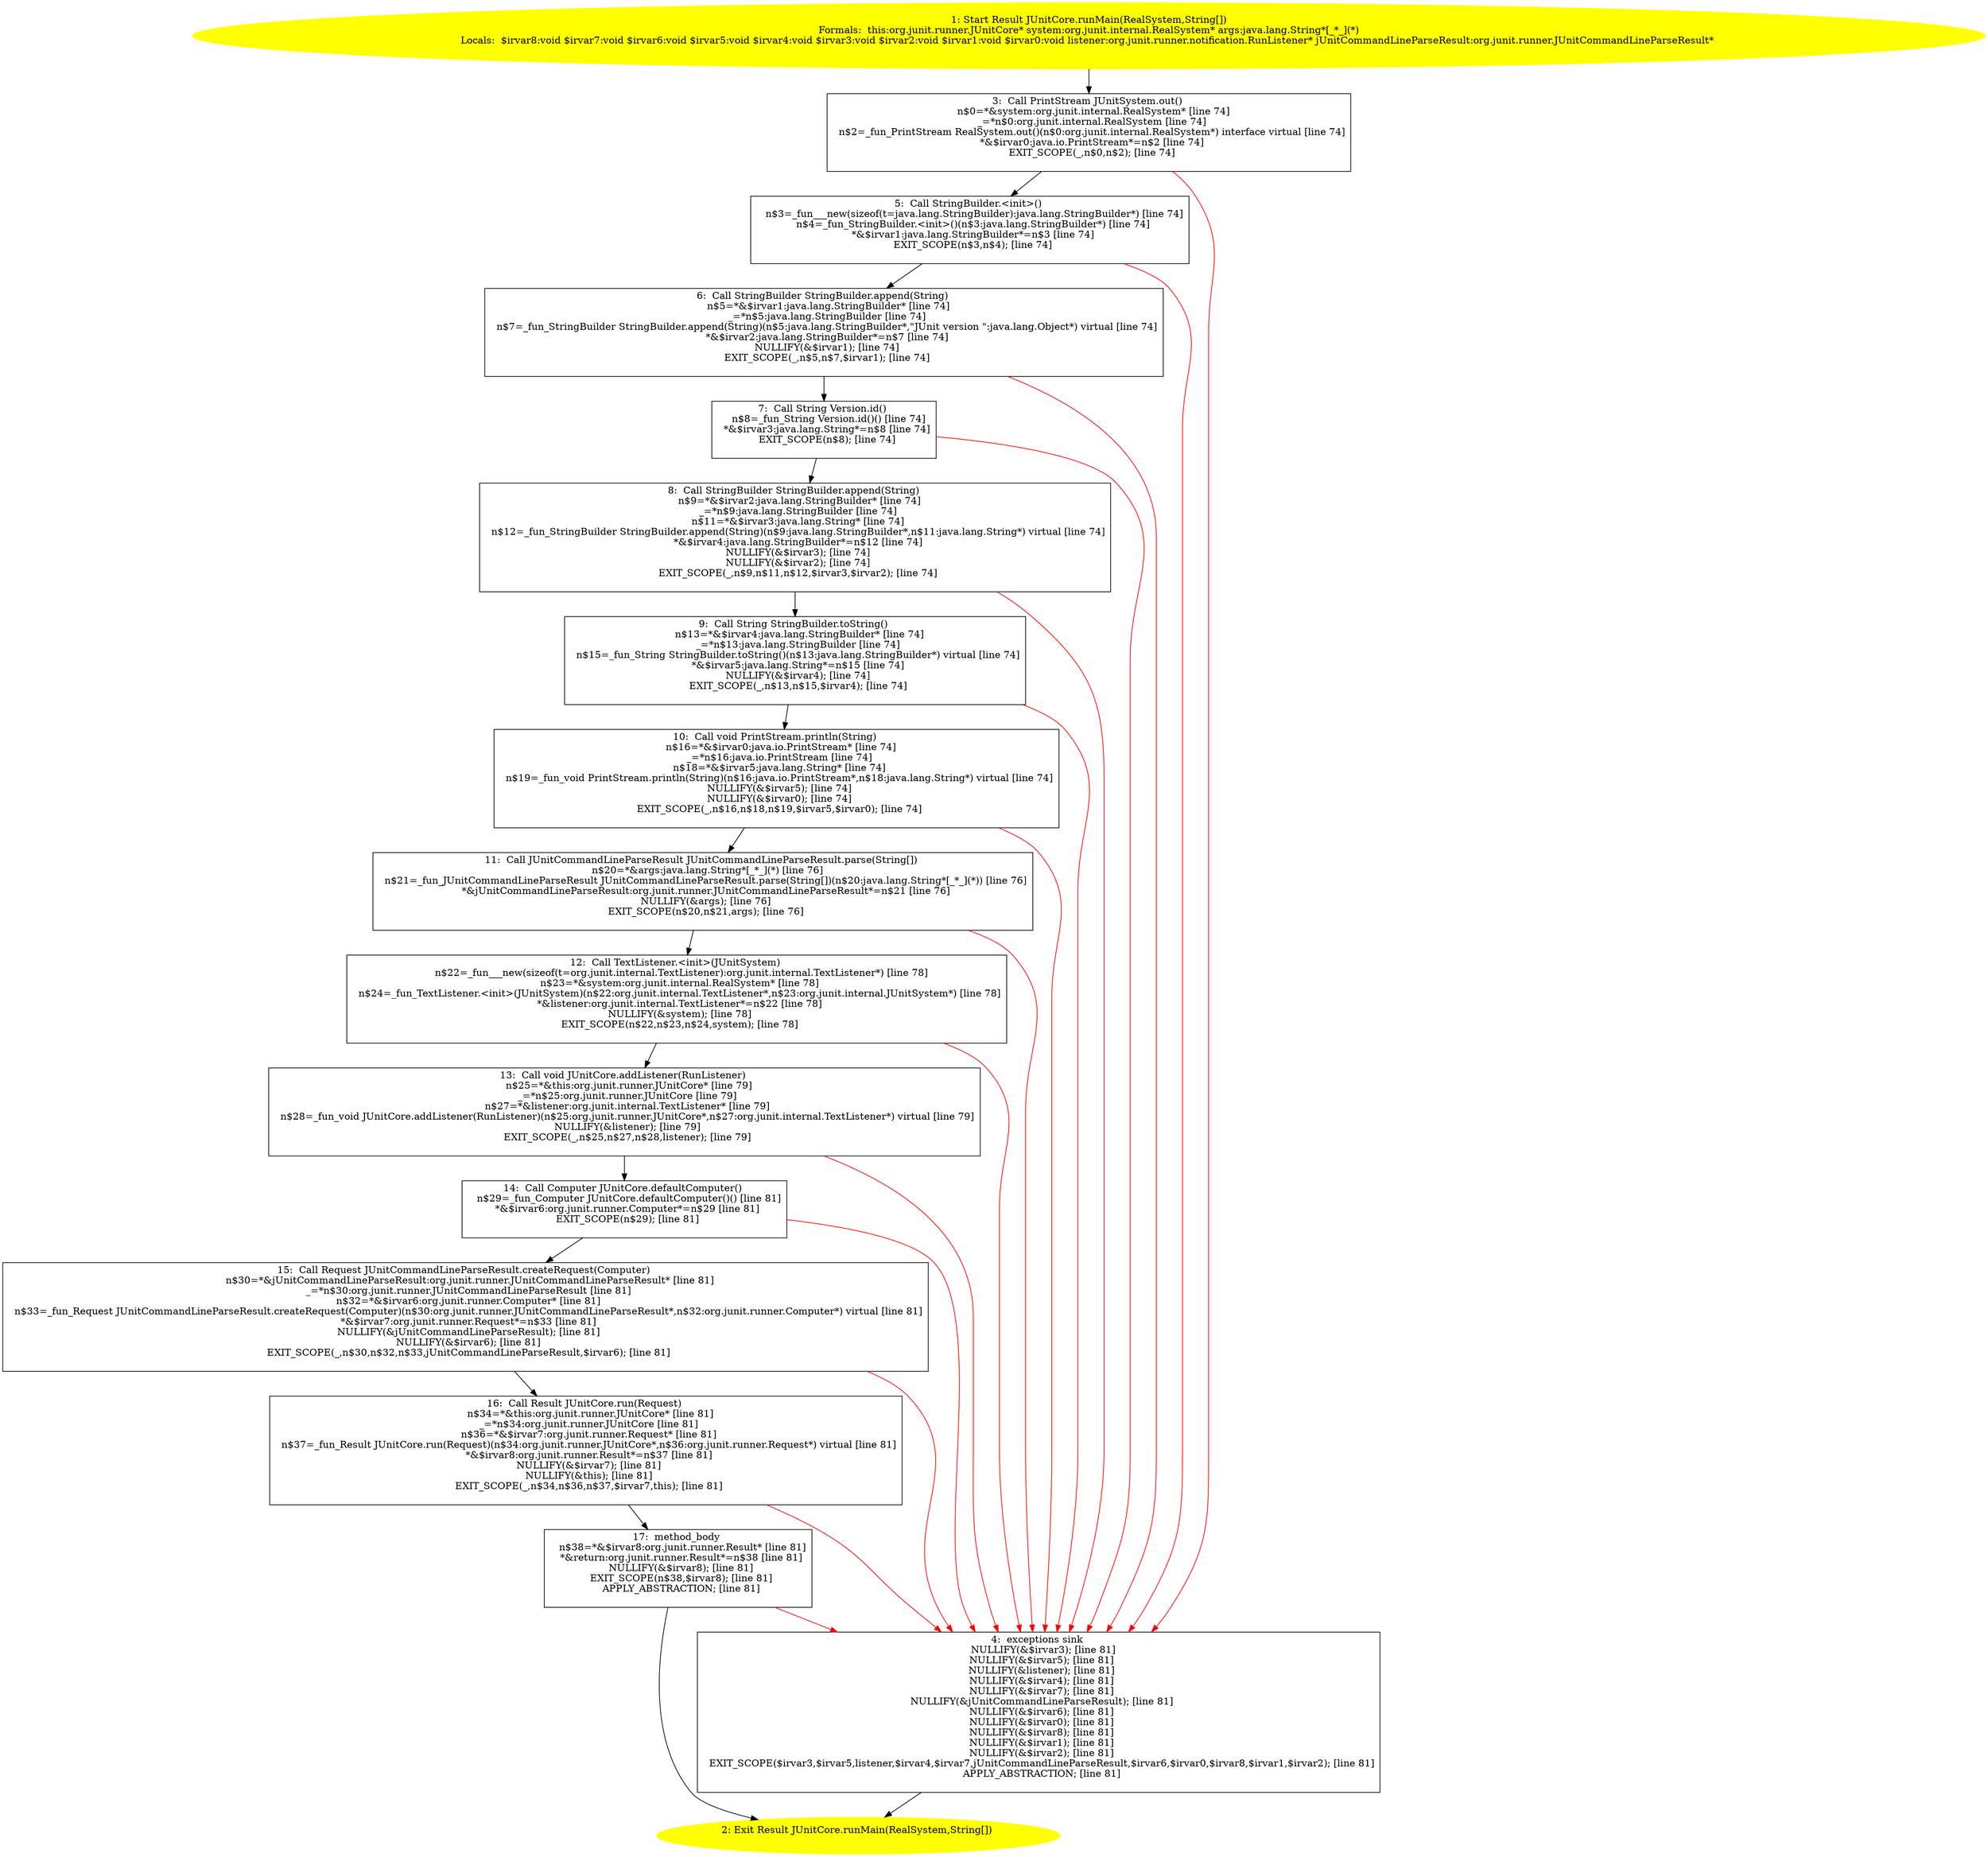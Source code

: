 /* @generated */
digraph cfg {
"org.junit.runner.JUnitCore.runMain(org.junit.internal.RealSystem,java.lang.String[]):org.junit.runne.338db25d4be64a245558e58b10407675_1" [label="1: Start Result JUnitCore.runMain(RealSystem,String[])\nFormals:  this:org.junit.runner.JUnitCore* system:org.junit.internal.RealSystem* args:java.lang.String*[_*_](*)\nLocals:  $irvar8:void $irvar7:void $irvar6:void $irvar5:void $irvar4:void $irvar3:void $irvar2:void $irvar1:void $irvar0:void listener:org.junit.runner.notification.RunListener* jUnitCommandLineParseResult:org.junit.runner.JUnitCommandLineParseResult* \n  " color=yellow style=filled]
	

	 "org.junit.runner.JUnitCore.runMain(org.junit.internal.RealSystem,java.lang.String[]):org.junit.runne.338db25d4be64a245558e58b10407675_1" -> "org.junit.runner.JUnitCore.runMain(org.junit.internal.RealSystem,java.lang.String[]):org.junit.runne.338db25d4be64a245558e58b10407675_3" ;
"org.junit.runner.JUnitCore.runMain(org.junit.internal.RealSystem,java.lang.String[]):org.junit.runne.338db25d4be64a245558e58b10407675_2" [label="2: Exit Result JUnitCore.runMain(RealSystem,String[]) \n  " color=yellow style=filled]
	

"org.junit.runner.JUnitCore.runMain(org.junit.internal.RealSystem,java.lang.String[]):org.junit.runne.338db25d4be64a245558e58b10407675_3" [label="3:  Call PrintStream JUnitSystem.out() \n   n$0=*&system:org.junit.internal.RealSystem* [line 74]\n  _=*n$0:org.junit.internal.RealSystem [line 74]\n  n$2=_fun_PrintStream RealSystem.out()(n$0:org.junit.internal.RealSystem*) interface virtual [line 74]\n  *&$irvar0:java.io.PrintStream*=n$2 [line 74]\n  EXIT_SCOPE(_,n$0,n$2); [line 74]\n " shape="box"]
	

	 "org.junit.runner.JUnitCore.runMain(org.junit.internal.RealSystem,java.lang.String[]):org.junit.runne.338db25d4be64a245558e58b10407675_3" -> "org.junit.runner.JUnitCore.runMain(org.junit.internal.RealSystem,java.lang.String[]):org.junit.runne.338db25d4be64a245558e58b10407675_5" ;
	 "org.junit.runner.JUnitCore.runMain(org.junit.internal.RealSystem,java.lang.String[]):org.junit.runne.338db25d4be64a245558e58b10407675_3" -> "org.junit.runner.JUnitCore.runMain(org.junit.internal.RealSystem,java.lang.String[]):org.junit.runne.338db25d4be64a245558e58b10407675_4" [color="red" ];
"org.junit.runner.JUnitCore.runMain(org.junit.internal.RealSystem,java.lang.String[]):org.junit.runne.338db25d4be64a245558e58b10407675_4" [label="4:  exceptions sink \n   NULLIFY(&$irvar3); [line 81]\n  NULLIFY(&$irvar5); [line 81]\n  NULLIFY(&listener); [line 81]\n  NULLIFY(&$irvar4); [line 81]\n  NULLIFY(&$irvar7); [line 81]\n  NULLIFY(&jUnitCommandLineParseResult); [line 81]\n  NULLIFY(&$irvar6); [line 81]\n  NULLIFY(&$irvar0); [line 81]\n  NULLIFY(&$irvar8); [line 81]\n  NULLIFY(&$irvar1); [line 81]\n  NULLIFY(&$irvar2); [line 81]\n  EXIT_SCOPE($irvar3,$irvar5,listener,$irvar4,$irvar7,jUnitCommandLineParseResult,$irvar6,$irvar0,$irvar8,$irvar1,$irvar2); [line 81]\n  APPLY_ABSTRACTION; [line 81]\n " shape="box"]
	

	 "org.junit.runner.JUnitCore.runMain(org.junit.internal.RealSystem,java.lang.String[]):org.junit.runne.338db25d4be64a245558e58b10407675_4" -> "org.junit.runner.JUnitCore.runMain(org.junit.internal.RealSystem,java.lang.String[]):org.junit.runne.338db25d4be64a245558e58b10407675_2" ;
"org.junit.runner.JUnitCore.runMain(org.junit.internal.RealSystem,java.lang.String[]):org.junit.runne.338db25d4be64a245558e58b10407675_5" [label="5:  Call StringBuilder.<init>() \n   n$3=_fun___new(sizeof(t=java.lang.StringBuilder):java.lang.StringBuilder*) [line 74]\n  n$4=_fun_StringBuilder.<init>()(n$3:java.lang.StringBuilder*) [line 74]\n  *&$irvar1:java.lang.StringBuilder*=n$3 [line 74]\n  EXIT_SCOPE(n$3,n$4); [line 74]\n " shape="box"]
	

	 "org.junit.runner.JUnitCore.runMain(org.junit.internal.RealSystem,java.lang.String[]):org.junit.runne.338db25d4be64a245558e58b10407675_5" -> "org.junit.runner.JUnitCore.runMain(org.junit.internal.RealSystem,java.lang.String[]):org.junit.runne.338db25d4be64a245558e58b10407675_6" ;
	 "org.junit.runner.JUnitCore.runMain(org.junit.internal.RealSystem,java.lang.String[]):org.junit.runne.338db25d4be64a245558e58b10407675_5" -> "org.junit.runner.JUnitCore.runMain(org.junit.internal.RealSystem,java.lang.String[]):org.junit.runne.338db25d4be64a245558e58b10407675_4" [color="red" ];
"org.junit.runner.JUnitCore.runMain(org.junit.internal.RealSystem,java.lang.String[]):org.junit.runne.338db25d4be64a245558e58b10407675_6" [label="6:  Call StringBuilder StringBuilder.append(String) \n   n$5=*&$irvar1:java.lang.StringBuilder* [line 74]\n  _=*n$5:java.lang.StringBuilder [line 74]\n  n$7=_fun_StringBuilder StringBuilder.append(String)(n$5:java.lang.StringBuilder*,\"JUnit version \":java.lang.Object*) virtual [line 74]\n  *&$irvar2:java.lang.StringBuilder*=n$7 [line 74]\n  NULLIFY(&$irvar1); [line 74]\n  EXIT_SCOPE(_,n$5,n$7,$irvar1); [line 74]\n " shape="box"]
	

	 "org.junit.runner.JUnitCore.runMain(org.junit.internal.RealSystem,java.lang.String[]):org.junit.runne.338db25d4be64a245558e58b10407675_6" -> "org.junit.runner.JUnitCore.runMain(org.junit.internal.RealSystem,java.lang.String[]):org.junit.runne.338db25d4be64a245558e58b10407675_7" ;
	 "org.junit.runner.JUnitCore.runMain(org.junit.internal.RealSystem,java.lang.String[]):org.junit.runne.338db25d4be64a245558e58b10407675_6" -> "org.junit.runner.JUnitCore.runMain(org.junit.internal.RealSystem,java.lang.String[]):org.junit.runne.338db25d4be64a245558e58b10407675_4" [color="red" ];
"org.junit.runner.JUnitCore.runMain(org.junit.internal.RealSystem,java.lang.String[]):org.junit.runne.338db25d4be64a245558e58b10407675_7" [label="7:  Call String Version.id() \n   n$8=_fun_String Version.id()() [line 74]\n  *&$irvar3:java.lang.String*=n$8 [line 74]\n  EXIT_SCOPE(n$8); [line 74]\n " shape="box"]
	

	 "org.junit.runner.JUnitCore.runMain(org.junit.internal.RealSystem,java.lang.String[]):org.junit.runne.338db25d4be64a245558e58b10407675_7" -> "org.junit.runner.JUnitCore.runMain(org.junit.internal.RealSystem,java.lang.String[]):org.junit.runne.338db25d4be64a245558e58b10407675_8" ;
	 "org.junit.runner.JUnitCore.runMain(org.junit.internal.RealSystem,java.lang.String[]):org.junit.runne.338db25d4be64a245558e58b10407675_7" -> "org.junit.runner.JUnitCore.runMain(org.junit.internal.RealSystem,java.lang.String[]):org.junit.runne.338db25d4be64a245558e58b10407675_4" [color="red" ];
"org.junit.runner.JUnitCore.runMain(org.junit.internal.RealSystem,java.lang.String[]):org.junit.runne.338db25d4be64a245558e58b10407675_8" [label="8:  Call StringBuilder StringBuilder.append(String) \n   n$9=*&$irvar2:java.lang.StringBuilder* [line 74]\n  _=*n$9:java.lang.StringBuilder [line 74]\n  n$11=*&$irvar3:java.lang.String* [line 74]\n  n$12=_fun_StringBuilder StringBuilder.append(String)(n$9:java.lang.StringBuilder*,n$11:java.lang.String*) virtual [line 74]\n  *&$irvar4:java.lang.StringBuilder*=n$12 [line 74]\n  NULLIFY(&$irvar3); [line 74]\n  NULLIFY(&$irvar2); [line 74]\n  EXIT_SCOPE(_,n$9,n$11,n$12,$irvar3,$irvar2); [line 74]\n " shape="box"]
	

	 "org.junit.runner.JUnitCore.runMain(org.junit.internal.RealSystem,java.lang.String[]):org.junit.runne.338db25d4be64a245558e58b10407675_8" -> "org.junit.runner.JUnitCore.runMain(org.junit.internal.RealSystem,java.lang.String[]):org.junit.runne.338db25d4be64a245558e58b10407675_9" ;
	 "org.junit.runner.JUnitCore.runMain(org.junit.internal.RealSystem,java.lang.String[]):org.junit.runne.338db25d4be64a245558e58b10407675_8" -> "org.junit.runner.JUnitCore.runMain(org.junit.internal.RealSystem,java.lang.String[]):org.junit.runne.338db25d4be64a245558e58b10407675_4" [color="red" ];
"org.junit.runner.JUnitCore.runMain(org.junit.internal.RealSystem,java.lang.String[]):org.junit.runne.338db25d4be64a245558e58b10407675_9" [label="9:  Call String StringBuilder.toString() \n   n$13=*&$irvar4:java.lang.StringBuilder* [line 74]\n  _=*n$13:java.lang.StringBuilder [line 74]\n  n$15=_fun_String StringBuilder.toString()(n$13:java.lang.StringBuilder*) virtual [line 74]\n  *&$irvar5:java.lang.String*=n$15 [line 74]\n  NULLIFY(&$irvar4); [line 74]\n  EXIT_SCOPE(_,n$13,n$15,$irvar4); [line 74]\n " shape="box"]
	

	 "org.junit.runner.JUnitCore.runMain(org.junit.internal.RealSystem,java.lang.String[]):org.junit.runne.338db25d4be64a245558e58b10407675_9" -> "org.junit.runner.JUnitCore.runMain(org.junit.internal.RealSystem,java.lang.String[]):org.junit.runne.338db25d4be64a245558e58b10407675_10" ;
	 "org.junit.runner.JUnitCore.runMain(org.junit.internal.RealSystem,java.lang.String[]):org.junit.runne.338db25d4be64a245558e58b10407675_9" -> "org.junit.runner.JUnitCore.runMain(org.junit.internal.RealSystem,java.lang.String[]):org.junit.runne.338db25d4be64a245558e58b10407675_4" [color="red" ];
"org.junit.runner.JUnitCore.runMain(org.junit.internal.RealSystem,java.lang.String[]):org.junit.runne.338db25d4be64a245558e58b10407675_10" [label="10:  Call void PrintStream.println(String) \n   n$16=*&$irvar0:java.io.PrintStream* [line 74]\n  _=*n$16:java.io.PrintStream [line 74]\n  n$18=*&$irvar5:java.lang.String* [line 74]\n  n$19=_fun_void PrintStream.println(String)(n$16:java.io.PrintStream*,n$18:java.lang.String*) virtual [line 74]\n  NULLIFY(&$irvar5); [line 74]\n  NULLIFY(&$irvar0); [line 74]\n  EXIT_SCOPE(_,n$16,n$18,n$19,$irvar5,$irvar0); [line 74]\n " shape="box"]
	

	 "org.junit.runner.JUnitCore.runMain(org.junit.internal.RealSystem,java.lang.String[]):org.junit.runne.338db25d4be64a245558e58b10407675_10" -> "org.junit.runner.JUnitCore.runMain(org.junit.internal.RealSystem,java.lang.String[]):org.junit.runne.338db25d4be64a245558e58b10407675_11" ;
	 "org.junit.runner.JUnitCore.runMain(org.junit.internal.RealSystem,java.lang.String[]):org.junit.runne.338db25d4be64a245558e58b10407675_10" -> "org.junit.runner.JUnitCore.runMain(org.junit.internal.RealSystem,java.lang.String[]):org.junit.runne.338db25d4be64a245558e58b10407675_4" [color="red" ];
"org.junit.runner.JUnitCore.runMain(org.junit.internal.RealSystem,java.lang.String[]):org.junit.runne.338db25d4be64a245558e58b10407675_11" [label="11:  Call JUnitCommandLineParseResult JUnitCommandLineParseResult.parse(String[]) \n   n$20=*&args:java.lang.String*[_*_](*) [line 76]\n  n$21=_fun_JUnitCommandLineParseResult JUnitCommandLineParseResult.parse(String[])(n$20:java.lang.String*[_*_](*)) [line 76]\n  *&jUnitCommandLineParseResult:org.junit.runner.JUnitCommandLineParseResult*=n$21 [line 76]\n  NULLIFY(&args); [line 76]\n  EXIT_SCOPE(n$20,n$21,args); [line 76]\n " shape="box"]
	

	 "org.junit.runner.JUnitCore.runMain(org.junit.internal.RealSystem,java.lang.String[]):org.junit.runne.338db25d4be64a245558e58b10407675_11" -> "org.junit.runner.JUnitCore.runMain(org.junit.internal.RealSystem,java.lang.String[]):org.junit.runne.338db25d4be64a245558e58b10407675_12" ;
	 "org.junit.runner.JUnitCore.runMain(org.junit.internal.RealSystem,java.lang.String[]):org.junit.runne.338db25d4be64a245558e58b10407675_11" -> "org.junit.runner.JUnitCore.runMain(org.junit.internal.RealSystem,java.lang.String[]):org.junit.runne.338db25d4be64a245558e58b10407675_4" [color="red" ];
"org.junit.runner.JUnitCore.runMain(org.junit.internal.RealSystem,java.lang.String[]):org.junit.runne.338db25d4be64a245558e58b10407675_12" [label="12:  Call TextListener.<init>(JUnitSystem) \n   n$22=_fun___new(sizeof(t=org.junit.internal.TextListener):org.junit.internal.TextListener*) [line 78]\n  n$23=*&system:org.junit.internal.RealSystem* [line 78]\n  n$24=_fun_TextListener.<init>(JUnitSystem)(n$22:org.junit.internal.TextListener*,n$23:org.junit.internal.JUnitSystem*) [line 78]\n  *&listener:org.junit.internal.TextListener*=n$22 [line 78]\n  NULLIFY(&system); [line 78]\n  EXIT_SCOPE(n$22,n$23,n$24,system); [line 78]\n " shape="box"]
	

	 "org.junit.runner.JUnitCore.runMain(org.junit.internal.RealSystem,java.lang.String[]):org.junit.runne.338db25d4be64a245558e58b10407675_12" -> "org.junit.runner.JUnitCore.runMain(org.junit.internal.RealSystem,java.lang.String[]):org.junit.runne.338db25d4be64a245558e58b10407675_13" ;
	 "org.junit.runner.JUnitCore.runMain(org.junit.internal.RealSystem,java.lang.String[]):org.junit.runne.338db25d4be64a245558e58b10407675_12" -> "org.junit.runner.JUnitCore.runMain(org.junit.internal.RealSystem,java.lang.String[]):org.junit.runne.338db25d4be64a245558e58b10407675_4" [color="red" ];
"org.junit.runner.JUnitCore.runMain(org.junit.internal.RealSystem,java.lang.String[]):org.junit.runne.338db25d4be64a245558e58b10407675_13" [label="13:  Call void JUnitCore.addListener(RunListener) \n   n$25=*&this:org.junit.runner.JUnitCore* [line 79]\n  _=*n$25:org.junit.runner.JUnitCore [line 79]\n  n$27=*&listener:org.junit.internal.TextListener* [line 79]\n  n$28=_fun_void JUnitCore.addListener(RunListener)(n$25:org.junit.runner.JUnitCore*,n$27:org.junit.internal.TextListener*) virtual [line 79]\n  NULLIFY(&listener); [line 79]\n  EXIT_SCOPE(_,n$25,n$27,n$28,listener); [line 79]\n " shape="box"]
	

	 "org.junit.runner.JUnitCore.runMain(org.junit.internal.RealSystem,java.lang.String[]):org.junit.runne.338db25d4be64a245558e58b10407675_13" -> "org.junit.runner.JUnitCore.runMain(org.junit.internal.RealSystem,java.lang.String[]):org.junit.runne.338db25d4be64a245558e58b10407675_14" ;
	 "org.junit.runner.JUnitCore.runMain(org.junit.internal.RealSystem,java.lang.String[]):org.junit.runne.338db25d4be64a245558e58b10407675_13" -> "org.junit.runner.JUnitCore.runMain(org.junit.internal.RealSystem,java.lang.String[]):org.junit.runne.338db25d4be64a245558e58b10407675_4" [color="red" ];
"org.junit.runner.JUnitCore.runMain(org.junit.internal.RealSystem,java.lang.String[]):org.junit.runne.338db25d4be64a245558e58b10407675_14" [label="14:  Call Computer JUnitCore.defaultComputer() \n   n$29=_fun_Computer JUnitCore.defaultComputer()() [line 81]\n  *&$irvar6:org.junit.runner.Computer*=n$29 [line 81]\n  EXIT_SCOPE(n$29); [line 81]\n " shape="box"]
	

	 "org.junit.runner.JUnitCore.runMain(org.junit.internal.RealSystem,java.lang.String[]):org.junit.runne.338db25d4be64a245558e58b10407675_14" -> "org.junit.runner.JUnitCore.runMain(org.junit.internal.RealSystem,java.lang.String[]):org.junit.runne.338db25d4be64a245558e58b10407675_15" ;
	 "org.junit.runner.JUnitCore.runMain(org.junit.internal.RealSystem,java.lang.String[]):org.junit.runne.338db25d4be64a245558e58b10407675_14" -> "org.junit.runner.JUnitCore.runMain(org.junit.internal.RealSystem,java.lang.String[]):org.junit.runne.338db25d4be64a245558e58b10407675_4" [color="red" ];
"org.junit.runner.JUnitCore.runMain(org.junit.internal.RealSystem,java.lang.String[]):org.junit.runne.338db25d4be64a245558e58b10407675_15" [label="15:  Call Request JUnitCommandLineParseResult.createRequest(Computer) \n   n$30=*&jUnitCommandLineParseResult:org.junit.runner.JUnitCommandLineParseResult* [line 81]\n  _=*n$30:org.junit.runner.JUnitCommandLineParseResult [line 81]\n  n$32=*&$irvar6:org.junit.runner.Computer* [line 81]\n  n$33=_fun_Request JUnitCommandLineParseResult.createRequest(Computer)(n$30:org.junit.runner.JUnitCommandLineParseResult*,n$32:org.junit.runner.Computer*) virtual [line 81]\n  *&$irvar7:org.junit.runner.Request*=n$33 [line 81]\n  NULLIFY(&jUnitCommandLineParseResult); [line 81]\n  NULLIFY(&$irvar6); [line 81]\n  EXIT_SCOPE(_,n$30,n$32,n$33,jUnitCommandLineParseResult,$irvar6); [line 81]\n " shape="box"]
	

	 "org.junit.runner.JUnitCore.runMain(org.junit.internal.RealSystem,java.lang.String[]):org.junit.runne.338db25d4be64a245558e58b10407675_15" -> "org.junit.runner.JUnitCore.runMain(org.junit.internal.RealSystem,java.lang.String[]):org.junit.runne.338db25d4be64a245558e58b10407675_16" ;
	 "org.junit.runner.JUnitCore.runMain(org.junit.internal.RealSystem,java.lang.String[]):org.junit.runne.338db25d4be64a245558e58b10407675_15" -> "org.junit.runner.JUnitCore.runMain(org.junit.internal.RealSystem,java.lang.String[]):org.junit.runne.338db25d4be64a245558e58b10407675_4" [color="red" ];
"org.junit.runner.JUnitCore.runMain(org.junit.internal.RealSystem,java.lang.String[]):org.junit.runne.338db25d4be64a245558e58b10407675_16" [label="16:  Call Result JUnitCore.run(Request) \n   n$34=*&this:org.junit.runner.JUnitCore* [line 81]\n  _=*n$34:org.junit.runner.JUnitCore [line 81]\n  n$36=*&$irvar7:org.junit.runner.Request* [line 81]\n  n$37=_fun_Result JUnitCore.run(Request)(n$34:org.junit.runner.JUnitCore*,n$36:org.junit.runner.Request*) virtual [line 81]\n  *&$irvar8:org.junit.runner.Result*=n$37 [line 81]\n  NULLIFY(&$irvar7); [line 81]\n  NULLIFY(&this); [line 81]\n  EXIT_SCOPE(_,n$34,n$36,n$37,$irvar7,this); [line 81]\n " shape="box"]
	

	 "org.junit.runner.JUnitCore.runMain(org.junit.internal.RealSystem,java.lang.String[]):org.junit.runne.338db25d4be64a245558e58b10407675_16" -> "org.junit.runner.JUnitCore.runMain(org.junit.internal.RealSystem,java.lang.String[]):org.junit.runne.338db25d4be64a245558e58b10407675_17" ;
	 "org.junit.runner.JUnitCore.runMain(org.junit.internal.RealSystem,java.lang.String[]):org.junit.runne.338db25d4be64a245558e58b10407675_16" -> "org.junit.runner.JUnitCore.runMain(org.junit.internal.RealSystem,java.lang.String[]):org.junit.runne.338db25d4be64a245558e58b10407675_4" [color="red" ];
"org.junit.runner.JUnitCore.runMain(org.junit.internal.RealSystem,java.lang.String[]):org.junit.runne.338db25d4be64a245558e58b10407675_17" [label="17:  method_body \n   n$38=*&$irvar8:org.junit.runner.Result* [line 81]\n  *&return:org.junit.runner.Result*=n$38 [line 81]\n  NULLIFY(&$irvar8); [line 81]\n  EXIT_SCOPE(n$38,$irvar8); [line 81]\n  APPLY_ABSTRACTION; [line 81]\n " shape="box"]
	

	 "org.junit.runner.JUnitCore.runMain(org.junit.internal.RealSystem,java.lang.String[]):org.junit.runne.338db25d4be64a245558e58b10407675_17" -> "org.junit.runner.JUnitCore.runMain(org.junit.internal.RealSystem,java.lang.String[]):org.junit.runne.338db25d4be64a245558e58b10407675_2" ;
	 "org.junit.runner.JUnitCore.runMain(org.junit.internal.RealSystem,java.lang.String[]):org.junit.runne.338db25d4be64a245558e58b10407675_17" -> "org.junit.runner.JUnitCore.runMain(org.junit.internal.RealSystem,java.lang.String[]):org.junit.runne.338db25d4be64a245558e58b10407675_4" [color="red" ];
}
